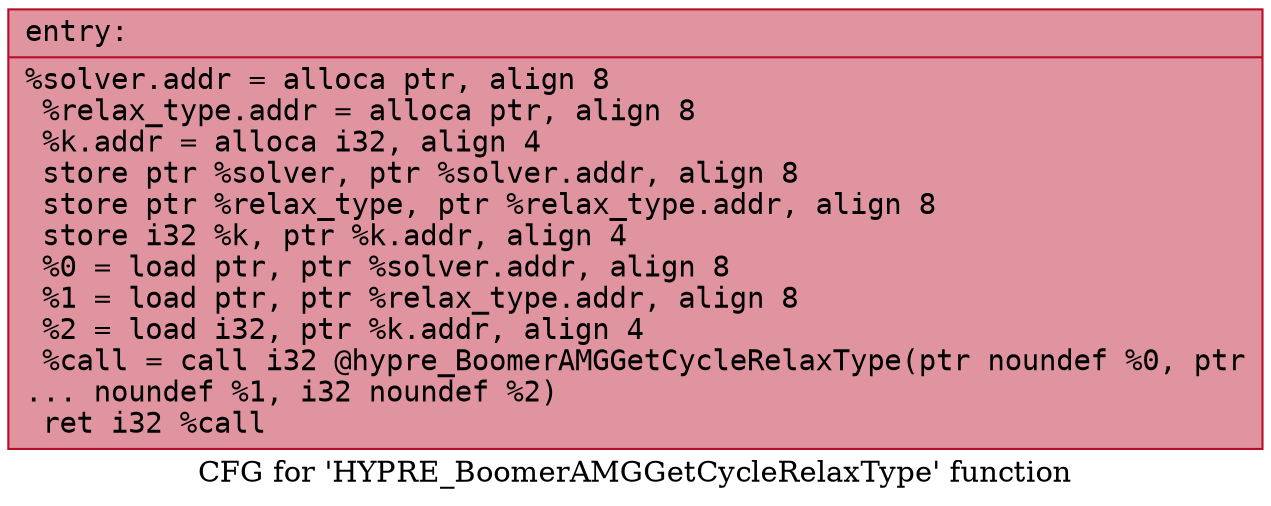 digraph "CFG for 'HYPRE_BoomerAMGGetCycleRelaxType' function" {
	label="CFG for 'HYPRE_BoomerAMGGetCycleRelaxType' function";

	Node0x55f5a9a76250 [shape=record,color="#b70d28ff", style=filled, fillcolor="#b70d2870" fontname="Courier",label="{entry:\l|  %solver.addr = alloca ptr, align 8\l  %relax_type.addr = alloca ptr, align 8\l  %k.addr = alloca i32, align 4\l  store ptr %solver, ptr %solver.addr, align 8\l  store ptr %relax_type, ptr %relax_type.addr, align 8\l  store i32 %k, ptr %k.addr, align 4\l  %0 = load ptr, ptr %solver.addr, align 8\l  %1 = load ptr, ptr %relax_type.addr, align 8\l  %2 = load i32, ptr %k.addr, align 4\l  %call = call i32 @hypre_BoomerAMGGetCycleRelaxType(ptr noundef %0, ptr\l... noundef %1, i32 noundef %2)\l  ret i32 %call\l}"];
}

